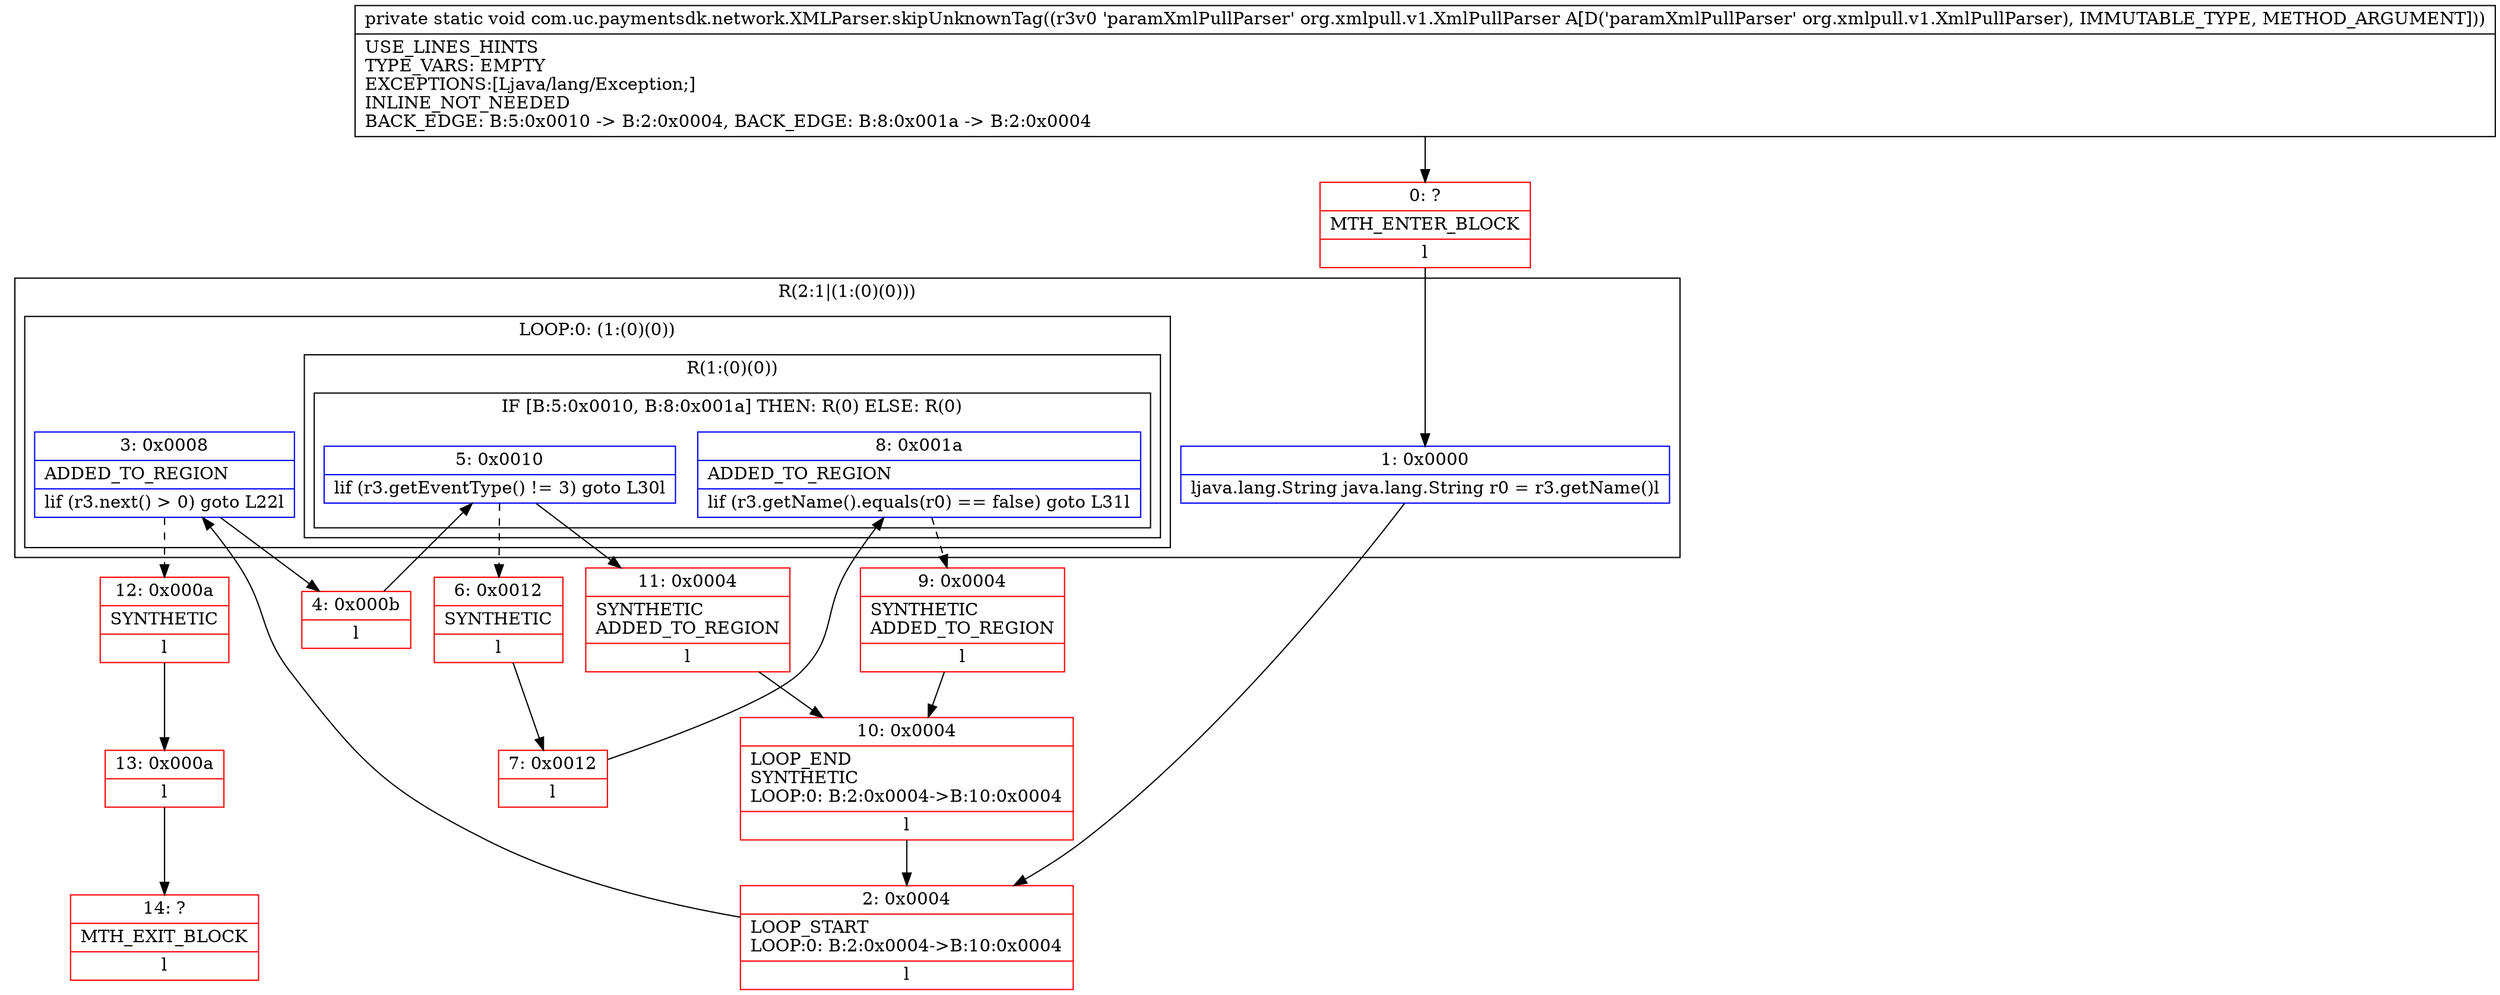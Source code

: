 digraph "CFG forcom.uc.paymentsdk.network.XMLParser.skipUnknownTag(Lorg\/xmlpull\/v1\/XmlPullParser;)V" {
subgraph cluster_Region_1614342518 {
label = "R(2:1|(1:(0)(0)))";
node [shape=record,color=blue];
Node_1 [shape=record,label="{1\:\ 0x0000|ljava.lang.String java.lang.String r0 = r3.getName()l}"];
subgraph cluster_LoopRegion_1732497486 {
label = "LOOP:0: (1:(0)(0))";
node [shape=record,color=blue];
Node_3 [shape=record,label="{3\:\ 0x0008|ADDED_TO_REGION\l|lif (r3.next() \> 0) goto L22l}"];
subgraph cluster_Region_1982342220 {
label = "R(1:(0)(0))";
node [shape=record,color=blue];
subgraph cluster_IfRegion_1507760428 {
label = "IF [B:5:0x0010, B:8:0x001a] THEN: R(0) ELSE: R(0)";
node [shape=record,color=blue];
Node_5 [shape=record,label="{5\:\ 0x0010|lif (r3.getEventType() != 3) goto L30l}"];
Node_8 [shape=record,label="{8\:\ 0x001a|ADDED_TO_REGION\l|lif (r3.getName().equals(r0) == false) goto L31l}"];
subgraph cluster_Region_1700779764 {
label = "R(0)";
node [shape=record,color=blue];
}
subgraph cluster_Region_928041836 {
label = "R(0)";
node [shape=record,color=blue];
}
}
}
}
}
Node_0 [shape=record,color=red,label="{0\:\ ?|MTH_ENTER_BLOCK\l|l}"];
Node_2 [shape=record,color=red,label="{2\:\ 0x0004|LOOP_START\lLOOP:0: B:2:0x0004\-\>B:10:0x0004\l|l}"];
Node_4 [shape=record,color=red,label="{4\:\ 0x000b|l}"];
Node_6 [shape=record,color=red,label="{6\:\ 0x0012|SYNTHETIC\l|l}"];
Node_7 [shape=record,color=red,label="{7\:\ 0x0012|l}"];
Node_9 [shape=record,color=red,label="{9\:\ 0x0004|SYNTHETIC\lADDED_TO_REGION\l|l}"];
Node_10 [shape=record,color=red,label="{10\:\ 0x0004|LOOP_END\lSYNTHETIC\lLOOP:0: B:2:0x0004\-\>B:10:0x0004\l|l}"];
Node_11 [shape=record,color=red,label="{11\:\ 0x0004|SYNTHETIC\lADDED_TO_REGION\l|l}"];
Node_12 [shape=record,color=red,label="{12\:\ 0x000a|SYNTHETIC\l|l}"];
Node_13 [shape=record,color=red,label="{13\:\ 0x000a|l}"];
Node_14 [shape=record,color=red,label="{14\:\ ?|MTH_EXIT_BLOCK\l|l}"];
MethodNode[shape=record,label="{private static void com.uc.paymentsdk.network.XMLParser.skipUnknownTag((r3v0 'paramXmlPullParser' org.xmlpull.v1.XmlPullParser A[D('paramXmlPullParser' org.xmlpull.v1.XmlPullParser), IMMUTABLE_TYPE, METHOD_ARGUMENT]))  | USE_LINES_HINTS\lTYPE_VARS: EMPTY\lEXCEPTIONS:[Ljava\/lang\/Exception;]\lINLINE_NOT_NEEDED\lBACK_EDGE: B:5:0x0010 \-\> B:2:0x0004, BACK_EDGE: B:8:0x001a \-\> B:2:0x0004\l}"];
MethodNode -> Node_0;
Node_1 -> Node_2;
Node_3 -> Node_4;
Node_3 -> Node_12[style=dashed];
Node_5 -> Node_6[style=dashed];
Node_5 -> Node_11;
Node_8 -> Node_9[style=dashed];
Node_0 -> Node_1;
Node_2 -> Node_3;
Node_4 -> Node_5;
Node_6 -> Node_7;
Node_7 -> Node_8;
Node_9 -> Node_10;
Node_10 -> Node_2;
Node_11 -> Node_10;
Node_12 -> Node_13;
Node_13 -> Node_14;
}

